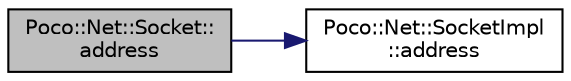 digraph "Poco::Net::Socket::address"
{
 // LATEX_PDF_SIZE
  edge [fontname="Helvetica",fontsize="10",labelfontname="Helvetica",labelfontsize="10"];
  node [fontname="Helvetica",fontsize="10",shape=record];
  rankdir="LR";
  Node1 [label="Poco::Net::Socket::\laddress",height=0.2,width=0.4,color="black", fillcolor="grey75", style="filled", fontcolor="black",tooltip=" "];
  Node1 -> Node2 [color="midnightblue",fontsize="10",style="solid",fontname="Helvetica"];
  Node2 [label="Poco::Net::SocketImpl\l::address",height=0.2,width=0.4,color="black", fillcolor="white", style="filled",URL="$classPoco_1_1Net_1_1SocketImpl.html#aef377790f80420714811b589dc3af635",tooltip=" "];
}

